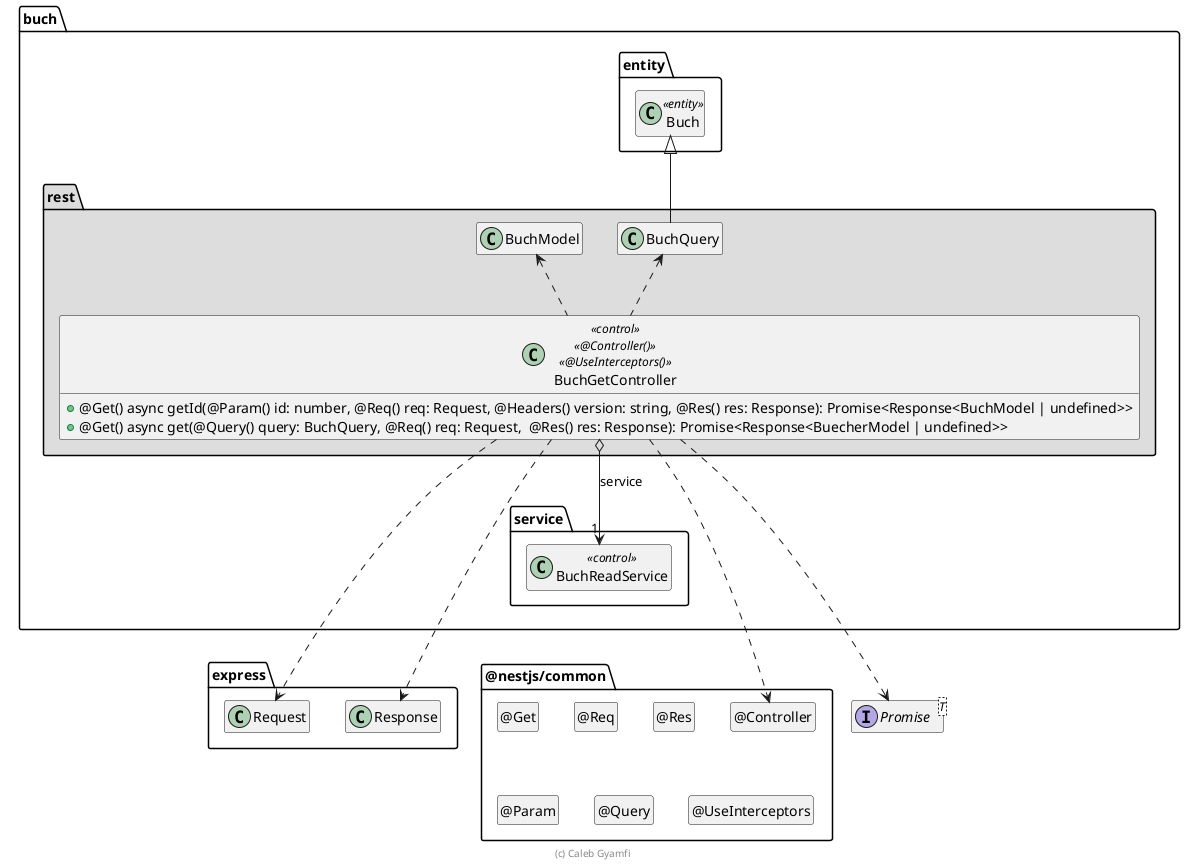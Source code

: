' Copyright (C) 2019 - present Caleb Gyamfi, Hochschule Karlsruhe
'
' This program is free software: you can redistribute it and/or modify
' it under the terms of the GNU General Public License as published by
' the Free Software Foundation, either version 3 of the License, or
' (at your option) any later version.
'
' This program is distributed in the hope that it will be useful,
' but WITHOUT ANY WARRANTY; without even the implied warranty of
' MERCHANTABILITY or FITNESS FOR A PARTICULAR PURPOSE.  See the
' GNU General Public License for more details.
'
' You should have received a copy of the GNU General Public License
' along with this program.  If not, see <https://www.gnu.org/licenses/>.

' Preview durch <Alt>d

@startuml Controller-Klasse

interface Promise<T>

package @nestjs/common {
  class "@Controller" as Controller
  hide Controller circle

  class "@Get" as Get
  hide Get circle

  class "@Req" as Req
  hide Req circle

  class "@Res" as Res
  hide Res circle

  class "@Param" as Param
  hide Param circle

  class "@Query" as Query
  hide Query circle

  class "@UseInterceptors" as UseInterceptors
  hide UseInterceptors circle
}

package express {
  class Request
  class Response

  Response .[hidden].> Controller
}

package buch {
  package entity #FFFFFF {
    class Buch <<entity>>

    Buch .[hidden].> Promise
    Buch .[hidden].> Request
  }

  package service {
    class BuchReadService << control >>
  }

  package rest #DDDDDD {
    BuchQuery -up-|> Buch

    class BuchGetController << control >> << @Controller() >> << @UseInterceptors() >> {
      + @Get() async getId(@Param() id: number, @Req() req: Request, @Headers() version: string, @Res() res: Response): Promise<Response<BuchModel | undefined>>
      + @Get() async get(@Query() query: BuchQuery, @Req() req: Request,  @Res() res: Response): Promise<Response<BuecherModel | undefined>>
    }

    BuchGetController o--> "1" BuchReadService : service

    BuchGetController ..> Controller
    BuchGetController ..> Request
    BuchGetController ..> Response
    BuchGetController ..> Promise
    BuchGetController .up.> BuchModel
    BuchGetController .up.> BuchQuery

    BuchReadService .[hidden].> Request
    BuchReadService .[hidden].> Promise
    Response .right[hidden].> Controller
  }
}

hide empty members

footer (c) Caleb Gyamfi

@enduml

